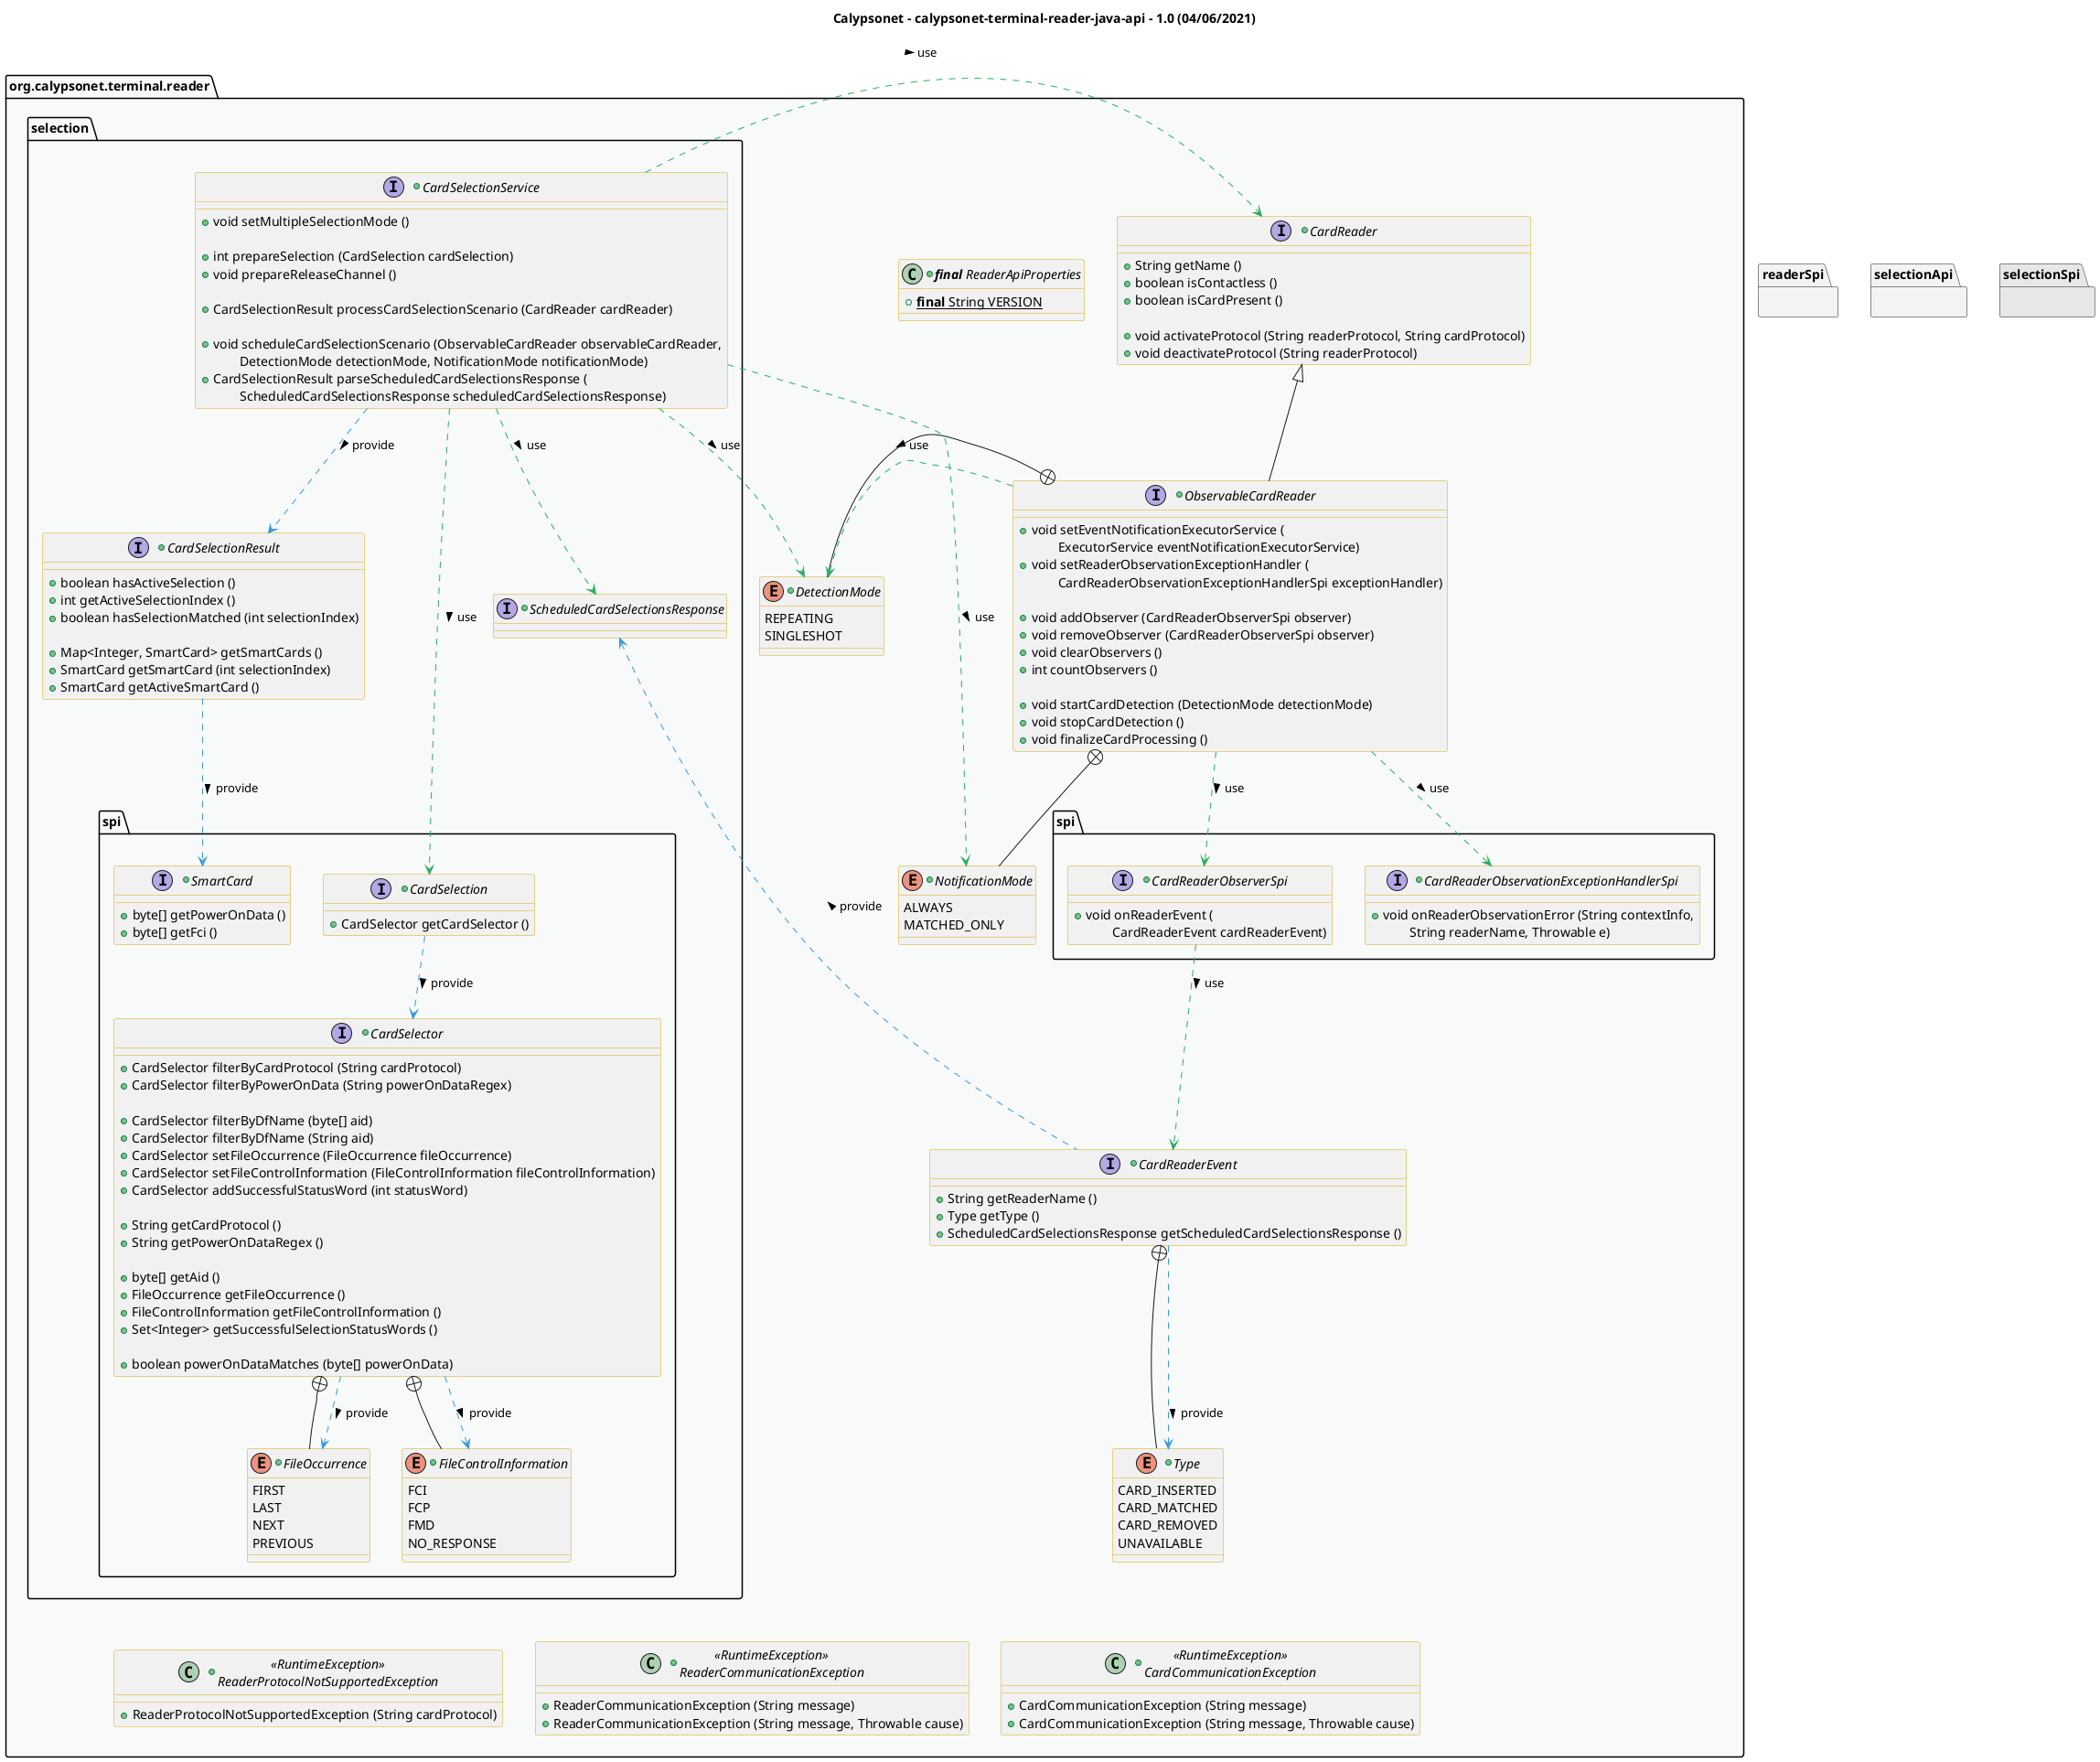 @startuml
title
    Calypsonet - calypsonet-terminal-reader-java-api - 1.0 (04/06/2021)
end title

' == THEME ==

'Couleurs issues de : https://htmlcolorcodes.com/fr/tableau-de-couleur/tableau-de-couleur-design-plat/
!define C_GREY1 F8F9F9
!define C_GREY2 F2F3F4
!define C_GREY3 E5E7E9
!define C_GREY4 D7DBDD
!define C_GREY5 CACFD2
!define C_GREY6 BDC3C7
!define C_LINK 3498DB
!define C_USE 27AE60

skinparam Shadowing false
skinparam ClassFontStyle italic
skinparam ClassBorderColor #D4AC0D
skinparam stereotypeABorderColor #A9DCDF
skinparam stereotypeIBorderColor #B4A7E5
skinparam stereotypeCBorderColor #ADD1B2
skinparam stereotypeEBorderColor #EB93DF
' Red
skinparam ClassBackgroundColor<<red>> #FDEDEC
skinparam ClassBorderColor<<red>> #E74C3C
hide <<red>> stereotype
' Purple
skinparam ClassBackgroundColor<<purple>> #F4ECF7
skinparam ClassBorderColor<<purple>> #8E44AD
hide <<purple>> stereotype
' blue
skinparam ClassBackgroundColor<<blue>> #EBF5FB
skinparam ClassBorderColor<<blue>> #3498DB
hide <<blue>> stereotype
' Green
skinparam ClassBackgroundColor<<green>> #E9F7EF
skinparam ClassBorderColor<<green>> #27AE60
hide <<green>> stereotype
' Grey
skinparam ClassBackgroundColor<<grey>> #EAECEE
skinparam ClassBorderColor<<grey>> #2C3E50
hide <<grey>> stereotype

' == CONTENT ==

package "org.calypsonet.terminal.reader" as readerApi {
    ' SERVICE
    together {
        +class "**final** ReaderApiProperties" as ApiProperties {
            +{static} **final** String VERSION
        }
        +interface CardReader {
            +String getName ()
            +boolean isContactless ()
            +boolean isCardPresent ()

            +void activateProtocol (String readerProtocol, String cardProtocol)
            +void deactivateProtocol (String readerProtocol)
        }
        +interface ObservableCardReader extends CardReader {
            +void setEventNotificationExecutorService (
                \tExecutorService eventNotificationExecutorService)
            +void setReaderObservationExceptionHandler (
                \tCardReaderObservationExceptionHandlerSpi exceptionHandler)

            +void addObserver (CardReaderObserverSpi observer)
            +void removeObserver (CardReaderObserverSpi observer)
            +void clearObservers ()
            +int countObservers ()

            +void startCardDetection (DetectionMode detectionMode)
            +void stopCardDetection ()
            +void finalizeCardProcessing ()
        }
        +enum DetectionMode {
            REPEATING
            SINGLESHOT
        }
        +enum NotificationMode {
            ALWAYS
            MATCHED_ONLY
        }
        +interface CardReaderEvent {
            +String getReaderName ()
            +Type getType ()
            +ScheduledCardSelectionsResponse getScheduledCardSelectionsResponse ()
        }
        +enum "Type" as CardReaderEventType {
            CARD_INSERTED
            CARD_MATCHED
            CARD_REMOVED
            UNAVAILABLE
        }
        ' SPI
        package "spi" as readerSpi {
            +interface CardReaderObserverSpi {
                +void onReaderEvent (
                    \tCardReaderEvent cardReaderEvent)
            }
            +interface CardReaderObservationExceptionHandlerSpi {
                +void onReaderObservationError (String contextInfo,
                    \tString readerName, Throwable e)
            }
        }
    }

    ' SELECTION
    package "selection" as selectionApi {
        ' Selection
        +interface CardSelectionService {
            +void setMultipleSelectionMode ()

            +int prepareSelection (CardSelection cardSelection)
            +void prepareReleaseChannel ()

            +CardSelectionResult processCardSelectionScenario (CardReader cardReader)

            +void scheduleCardSelectionScenario (ObservableCardReader observableCardReader,
                \tDetectionMode detectionMode, NotificationMode notificationMode)
            +CardSelectionResult parseScheduledCardSelectionsResponse (
                \tScheduledCardSelectionsResponse scheduledCardSelectionsResponse)
        }

        ' Card Extension SPI
        package "spi" as selectionSpi {
            +interface CardSelection {
                +CardSelector getCardSelector ()
            }
            +interface "SmartCard" as SmartCard {
                +byte[] getPowerOnData ()
                +byte[] getFci ()
            }
            +interface CardSelector {
                +CardSelector filterByCardProtocol (String cardProtocol)
                +CardSelector filterByPowerOnData (String powerOnDataRegex)

                +CardSelector filterByDfName (byte[] aid)
                +CardSelector filterByDfName (String aid)
                +CardSelector setFileOccurrence (FileOccurrence fileOccurrence)
                +CardSelector setFileControlInformation (FileControlInformation fileControlInformation)
                +CardSelector addSuccessfulStatusWord (int statusWord)

                +String getCardProtocol ()
                +String getPowerOnDataRegex ()

                +byte[] getAid ()
                +FileOccurrence getFileOccurrence ()
                +FileControlInformation getFileControlInformation ()
                +Set<Integer> getSuccessfulSelectionStatusWords ()

                +boolean powerOnDataMatches (byte[] powerOnData)
            }
            +enum FileOccurrence {
                FIRST
                LAST
                NEXT
                PREVIOUS
            }
            +enum FileControlInformation {
                FCI
                FCP
                FMD
                NO_RESPONSE
            }
        }
        +interface CardSelectionResult {
            +boolean hasActiveSelection ()
            +int getActiveSelectionIndex ()
            +boolean hasSelectionMatched (int selectionIndex)

            +Map<Integer, SmartCard> getSmartCards ()
            +SmartCard getSmartCard (int selectionIndex)
            +SmartCard getActiveSmartCard ()
        }
        +interface ScheduledCardSelectionsResponse {
        }
    }
    ' EXCEPTIONS
    together {
        +class "<<RuntimeException>>\nReaderCommunicationException" as ReaderCommunicationException {
            +ReaderCommunicationException (String message)
            +ReaderCommunicationException (String message, Throwable cause)
        }
        +class "<<RuntimeException>>\nReaderProtocolNotSupportedException" as ReaderProtocolNotSupportedException {
            +ReaderProtocolNotSupportedException (String cardProtocol)
        }
        +class "<<RuntimeException>>\nCardCommunicationException" as CardCommunicationException {
            +CardCommunicationException (String message)
            +CardCommunicationException (String message, Throwable cause)
        }
    }
}

' Associations

ObservableCardReader +-- NotificationMode
ObservableCardReader +-left- DetectionMode
ObservableCardReader .left.> DetectionMode #C_USE : use >
ObservableCardReader ..> CardReaderObservationExceptionHandlerSpi #C_USE : use >

CardReaderEvent +-- CardReaderEventType
CardReaderEvent ..> CardReaderEventType #C_LINK : provide >
CardReaderEvent .up.> ScheduledCardSelectionsResponse #C_LINK : provide >

CardSelectionResult ..> SmartCard #C_LINK : provide >

CardSelector +-- FileOccurrence
CardSelector ..> FileOccurrence #C_LINK : provide >
CardSelector +-- FileControlInformation
CardSelector ..> FileControlInformation #C_LINK : provide >

CardSelectionService ..> CardSelection #C_USE : use >
CardSelectionService ..> ScheduledCardSelectionsResponse #C_USE : use >
CardSelectionService ..> CardSelectionResult #C_LINK : provide >
CardSelectionService .right.> CardReader #C_USE : use >
CardSelectionService ..> NotificationMode #C_USE : use >
CardSelectionService ..> DetectionMode #C_USE : use >

ObservableCardReader ..> CardReaderObserverSpi #C_USE : use >

CardReaderObserverSpi ..> CardReaderEvent #C_USE : use >

CardSelection ..> CardSelector #C_LINK : provide >

' == LAYOUT ==

FileOccurrence -[hidden]- ReaderProtocolNotSupportedException
ReaderCommunicationException -[hidden]right- CardCommunicationException

' == STYLE ==

package readerApi #C_GREY1 {}
package readerSpi #C_GREY2 {}
package selectionApi #C_GREY2 {}
package selectionSpi #C_GREY3 {}

@enduml